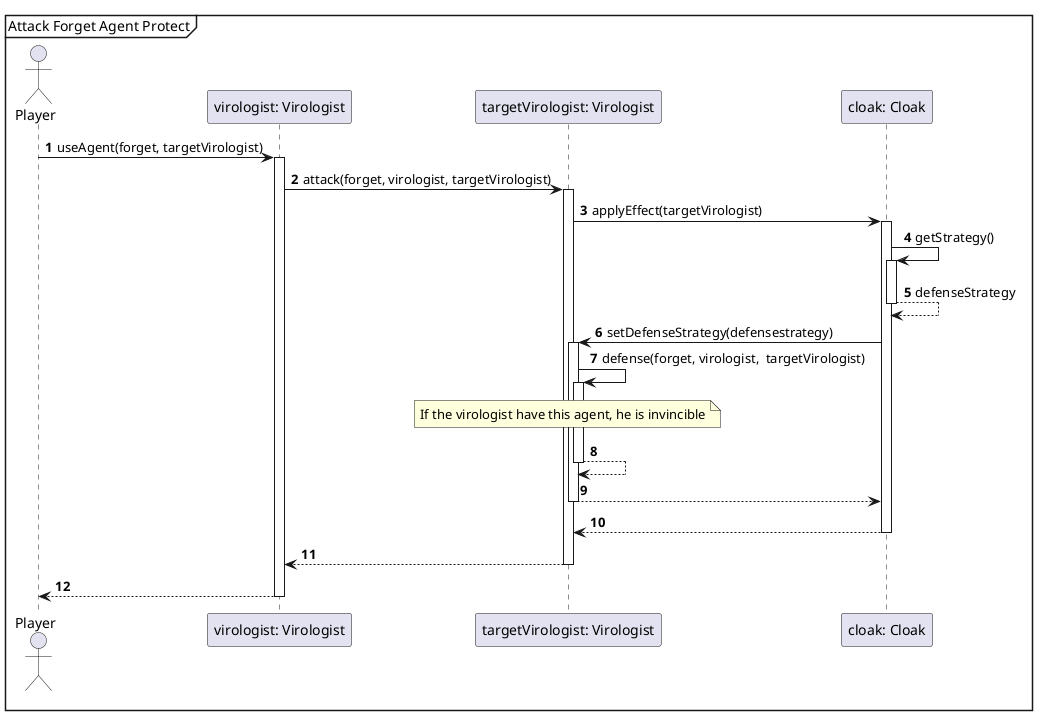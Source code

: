 @startuml
'https://plantuml.com/sequence-diagram

autonumber

mainframe Attack Forget Agent Protect

actor Player

Player -> "virologist: Virologist"++: useAgent(forget, targetVirologist)
 "virologist: Virologist" -> "targetVirologist: Virologist"++: attack(forget, virologist, targetVirologist)

 "targetVirologist: Virologist" -> "cloak: Cloak" ++ : applyEffect(targetVirologist)

 "cloak: Cloak"  -> "cloak: Cloak" ++ : getStrategy()
 "cloak: Cloak"  --> "cloak: Cloak" -- : defenseStrategy

 "cloak: Cloak"  -> "targetVirologist: Virologist"++: setDefenseStrategy(defensestrategy)


"targetVirologist: Virologist" -> "targetVirologist: Virologist"++: defense(forget, virologist,  targetVirologist)


note over "targetVirologist: Virologist"
    If the virologist have this agent, he is invincible
end note

"targetVirologist: Virologist" --> "targetVirologist: Virologist" --

"targetVirologist: Virologist" --> "cloak: Cloak" --
"cloak: Cloak" --> "targetVirologist: Virologist" --


"targetVirologist: Virologist" -->  "virologist: Virologist" --

 "virologist: Virologist" --> Player --
@enduml